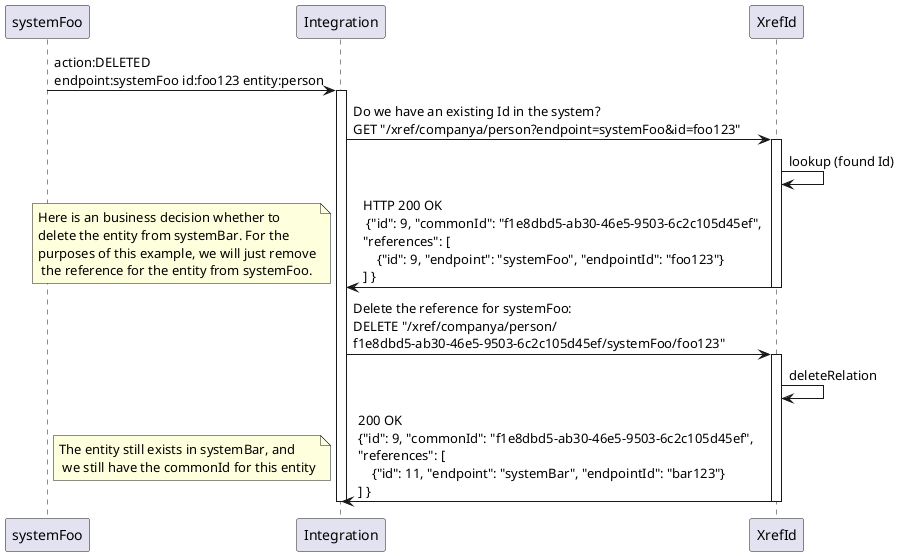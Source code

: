 @startuml
systemFoo -> Integration: action:DELETED\nendpoint:systemFoo id:foo123 entity:person
activate Integration
Integration -> XrefId: Do we have an existing Id in the system? \nGET "/xref/companya/person?endpoint=systemFoo&id=foo123"
activate XrefId
XrefId -> XrefId: lookup (found Id)
XrefId -> Integration : HTTP 200 OK \n {"id": 9, "commonId": "f1e8dbd5-ab30-46e5-9503-6c2c105d45ef", \n"references": [\n    {"id": 9, "endpoint": "systemFoo", "endpointId": "foo123"} \n] }
note left: Here is an business decision whether to \ndelete the entity from systemBar. For the \npurposes of this example, we will just remove\n the reference for the entity from systemFoo.
deactivate XrefId
Integration -> XrefId: Delete the reference for systemFoo: \nDELETE "/xref/companya/person/\nf1e8dbd5-ab30-46e5-9503-6c2c105d45ef/systemFoo/foo123"
activate XrefId
XrefId -> XrefId: deleteRelation
XrefId -> Integration: 200 OK \n{"id": 9, "commonId": "f1e8dbd5-ab30-46e5-9503-6c2c105d45ef", \n"references": [\n    {"id": 11, "endpoint": "systemBar", "endpointId": "bar123"} \n] }
deactivate XrefId
note left: The entity still exists in systemBar, and \n we still have the commonId for this entity
deactivate Integration
@enduml